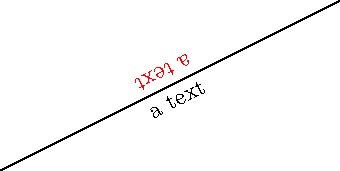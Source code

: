 size(6cm,0);
path g=(1,1)--(3,2);
draw(Label("a text",Rotate(dir(g))), g);
draw(Label("a text",red,Rotate(-dir(g)),align=I*dir(g)), g);
